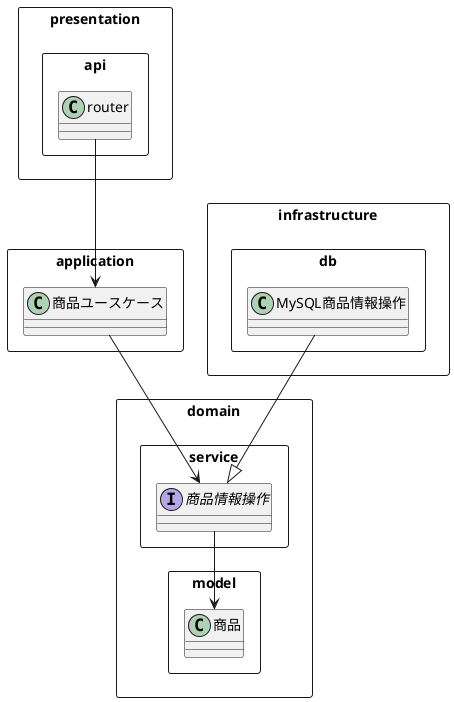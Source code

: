@startuml class

package presentation <<Rectangle>> {
    package api <<Rectangle>> {
        class router
    }
}

package infrastructure <<Rectangle>> {
    package db <<Rectangle>> {
        class MySQL商品情報操作
    }
}

package application <<Rectangle>> {
    class 商品ユースケース
}

package domain <<Rectangle>> {
    package service <<Rectangle>> {
        Interface 商品情報操作
    }

    package model <<Rectangle>> {
        class 商品
    }
}

router --> 商品ユースケース
商品ユースケース --> 商品情報操作
商品情報操作 --> 商品
MySQL商品情報操作 --|> 商品情報操作

@enduml